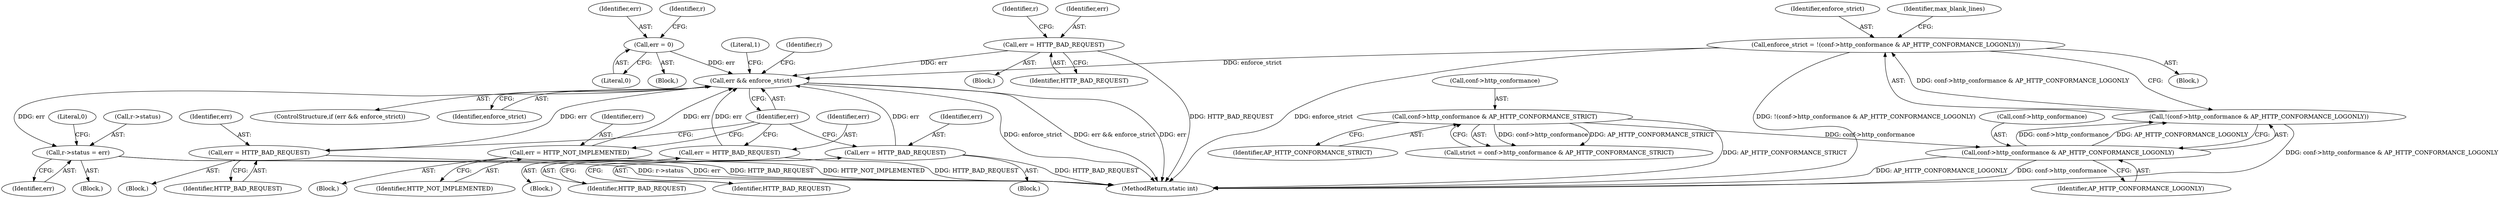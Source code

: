 digraph "0_httpd_6a974059190b8a0c7e499f4ab12fe108127099cb@pointer" {
"1000626" [label="(Call,r->status = err)"];
"1000622" [label="(Call,err && enforce_strict)"];
"1000552" [label="(Call,err = 0)"];
"1000588" [label="(Call,err = HTTP_BAD_REQUEST)"];
"1000561" [label="(Call,err = HTTP_BAD_REQUEST)"];
"1000599" [label="(Call,err = HTTP_NOT_IMPLEMENTED)"];
"1000571" [label="(Call,err = HTTP_BAD_REQUEST)"];
"1000618" [label="(Call,err = HTTP_BAD_REQUEST)"];
"1000156" [label="(Call,enforce_strict = !(conf->http_conformance & AP_HTTP_CONFORMANCE_LOGONLY))"];
"1000158" [label="(Call,!(conf->http_conformance & AP_HTTP_CONFORMANCE_LOGONLY))"];
"1000159" [label="(Call,conf->http_conformance & AP_HTTP_CONFORMANCE_LOGONLY)"];
"1000150" [label="(Call,conf->http_conformance & AP_HTTP_CONFORMANCE_STRICT)"];
"1000150" [label="(Call,conf->http_conformance & AP_HTTP_CONFORMANCE_STRICT)"];
"1000570" [label="(Block,)"];
"1000554" [label="(Literal,0)"];
"1000622" [label="(Call,err && enforce_strict)"];
"1000151" [label="(Call,conf->http_conformance)"];
"1000160" [label="(Call,conf->http_conformance)"];
"1000618" [label="(Call,err = HTTP_BAD_REQUEST)"];
"1000588" [label="(Call,err = HTTP_BAD_REQUEST)"];
"1000589" [label="(Identifier,err)"];
"1000572" [label="(Identifier,err)"];
"1000156" [label="(Call,enforce_strict = !(conf->http_conformance & AP_HTTP_CONFORMANCE_LOGONLY))"];
"1000599" [label="(Call,err = HTTP_NOT_IMPLEMENTED)"];
"1000621" [label="(ControlStructure,if (err && enforce_strict))"];
"1000567" [label="(Identifier,r)"];
"1000550" [label="(Block,)"];
"1000627" [label="(Call,r->status)"];
"1000634" [label="(Literal,1)"];
"1000620" [label="(Identifier,HTTP_BAD_REQUEST)"];
"1000552" [label="(Call,err = 0)"];
"1000563" [label="(Identifier,HTTP_BAD_REQUEST)"];
"1000112" [label="(Block,)"];
"1000617" [label="(Block,)"];
"1000624" [label="(Identifier,enforce_strict)"];
"1000157" [label="(Identifier,enforce_strict)"];
"1000571" [label="(Call,err = HTTP_BAD_REQUEST)"];
"1000159" [label="(Call,conf->http_conformance & AP_HTTP_CONFORMANCE_LOGONLY)"];
"1000626" [label="(Call,r->status = err)"];
"1000163" [label="(Identifier,AP_HTTP_CONFORMANCE_LOGONLY)"];
"1000553" [label="(Identifier,err)"];
"1000561" [label="(Call,err = HTTP_BAD_REQUEST)"];
"1000619" [label="(Identifier,err)"];
"1000590" [label="(Identifier,HTTP_BAD_REQUEST)"];
"1000560" [label="(Block,)"];
"1000166" [label="(Identifier,max_blank_lines)"];
"1000562" [label="(Identifier,err)"];
"1000148" [label="(Call,strict = conf->http_conformance & AP_HTTP_CONFORMANCE_STRICT)"];
"1000632" [label="(Literal,0)"];
"1000630" [label="(Identifier,err)"];
"1000623" [label="(Identifier,err)"];
"1000628" [label="(Identifier,r)"];
"1000158" [label="(Call,!(conf->http_conformance & AP_HTTP_CONFORMANCE_LOGONLY))"];
"1000601" [label="(Identifier,HTTP_NOT_IMPLEMENTED)"];
"1000625" [label="(Block,)"];
"1000154" [label="(Identifier,AP_HTTP_CONFORMANCE_STRICT)"];
"1000558" [label="(Identifier,r)"];
"1000573" [label="(Identifier,HTTP_BAD_REQUEST)"];
"1000598" [label="(Block,)"];
"1000635" [label="(MethodReturn,static int)"];
"1000600" [label="(Identifier,err)"];
"1000587" [label="(Block,)"];
"1000626" -> "1000625"  [label="AST: "];
"1000626" -> "1000630"  [label="CFG: "];
"1000627" -> "1000626"  [label="AST: "];
"1000630" -> "1000626"  [label="AST: "];
"1000632" -> "1000626"  [label="CFG: "];
"1000626" -> "1000635"  [label="DDG: err"];
"1000626" -> "1000635"  [label="DDG: r->status"];
"1000622" -> "1000626"  [label="DDG: err"];
"1000622" -> "1000621"  [label="AST: "];
"1000622" -> "1000623"  [label="CFG: "];
"1000622" -> "1000624"  [label="CFG: "];
"1000623" -> "1000622"  [label="AST: "];
"1000624" -> "1000622"  [label="AST: "];
"1000628" -> "1000622"  [label="CFG: "];
"1000634" -> "1000622"  [label="CFG: "];
"1000622" -> "1000635"  [label="DDG: err && enforce_strict"];
"1000622" -> "1000635"  [label="DDG: err"];
"1000622" -> "1000635"  [label="DDG: enforce_strict"];
"1000552" -> "1000622"  [label="DDG: err"];
"1000588" -> "1000622"  [label="DDG: err"];
"1000561" -> "1000622"  [label="DDG: err"];
"1000599" -> "1000622"  [label="DDG: err"];
"1000571" -> "1000622"  [label="DDG: err"];
"1000618" -> "1000622"  [label="DDG: err"];
"1000156" -> "1000622"  [label="DDG: enforce_strict"];
"1000552" -> "1000550"  [label="AST: "];
"1000552" -> "1000554"  [label="CFG: "];
"1000553" -> "1000552"  [label="AST: "];
"1000554" -> "1000552"  [label="AST: "];
"1000558" -> "1000552"  [label="CFG: "];
"1000588" -> "1000587"  [label="AST: "];
"1000588" -> "1000590"  [label="CFG: "];
"1000589" -> "1000588"  [label="AST: "];
"1000590" -> "1000588"  [label="AST: "];
"1000623" -> "1000588"  [label="CFG: "];
"1000588" -> "1000635"  [label="DDG: HTTP_BAD_REQUEST"];
"1000561" -> "1000560"  [label="AST: "];
"1000561" -> "1000563"  [label="CFG: "];
"1000562" -> "1000561"  [label="AST: "];
"1000563" -> "1000561"  [label="AST: "];
"1000567" -> "1000561"  [label="CFG: "];
"1000561" -> "1000635"  [label="DDG: HTTP_BAD_REQUEST"];
"1000599" -> "1000598"  [label="AST: "];
"1000599" -> "1000601"  [label="CFG: "];
"1000600" -> "1000599"  [label="AST: "];
"1000601" -> "1000599"  [label="AST: "];
"1000623" -> "1000599"  [label="CFG: "];
"1000599" -> "1000635"  [label="DDG: HTTP_NOT_IMPLEMENTED"];
"1000571" -> "1000570"  [label="AST: "];
"1000571" -> "1000573"  [label="CFG: "];
"1000572" -> "1000571"  [label="AST: "];
"1000573" -> "1000571"  [label="AST: "];
"1000623" -> "1000571"  [label="CFG: "];
"1000571" -> "1000635"  [label="DDG: HTTP_BAD_REQUEST"];
"1000618" -> "1000617"  [label="AST: "];
"1000618" -> "1000620"  [label="CFG: "];
"1000619" -> "1000618"  [label="AST: "];
"1000620" -> "1000618"  [label="AST: "];
"1000623" -> "1000618"  [label="CFG: "];
"1000618" -> "1000635"  [label="DDG: HTTP_BAD_REQUEST"];
"1000156" -> "1000112"  [label="AST: "];
"1000156" -> "1000158"  [label="CFG: "];
"1000157" -> "1000156"  [label="AST: "];
"1000158" -> "1000156"  [label="AST: "];
"1000166" -> "1000156"  [label="CFG: "];
"1000156" -> "1000635"  [label="DDG: enforce_strict"];
"1000156" -> "1000635"  [label="DDG: !(conf->http_conformance & AP_HTTP_CONFORMANCE_LOGONLY)"];
"1000158" -> "1000156"  [label="DDG: conf->http_conformance & AP_HTTP_CONFORMANCE_LOGONLY"];
"1000158" -> "1000159"  [label="CFG: "];
"1000159" -> "1000158"  [label="AST: "];
"1000158" -> "1000635"  [label="DDG: conf->http_conformance & AP_HTTP_CONFORMANCE_LOGONLY"];
"1000159" -> "1000158"  [label="DDG: conf->http_conformance"];
"1000159" -> "1000158"  [label="DDG: AP_HTTP_CONFORMANCE_LOGONLY"];
"1000159" -> "1000163"  [label="CFG: "];
"1000160" -> "1000159"  [label="AST: "];
"1000163" -> "1000159"  [label="AST: "];
"1000159" -> "1000635"  [label="DDG: conf->http_conformance"];
"1000159" -> "1000635"  [label="DDG: AP_HTTP_CONFORMANCE_LOGONLY"];
"1000150" -> "1000159"  [label="DDG: conf->http_conformance"];
"1000150" -> "1000148"  [label="AST: "];
"1000150" -> "1000154"  [label="CFG: "];
"1000151" -> "1000150"  [label="AST: "];
"1000154" -> "1000150"  [label="AST: "];
"1000148" -> "1000150"  [label="CFG: "];
"1000150" -> "1000635"  [label="DDG: AP_HTTP_CONFORMANCE_STRICT"];
"1000150" -> "1000148"  [label="DDG: conf->http_conformance"];
"1000150" -> "1000148"  [label="DDG: AP_HTTP_CONFORMANCE_STRICT"];
}
